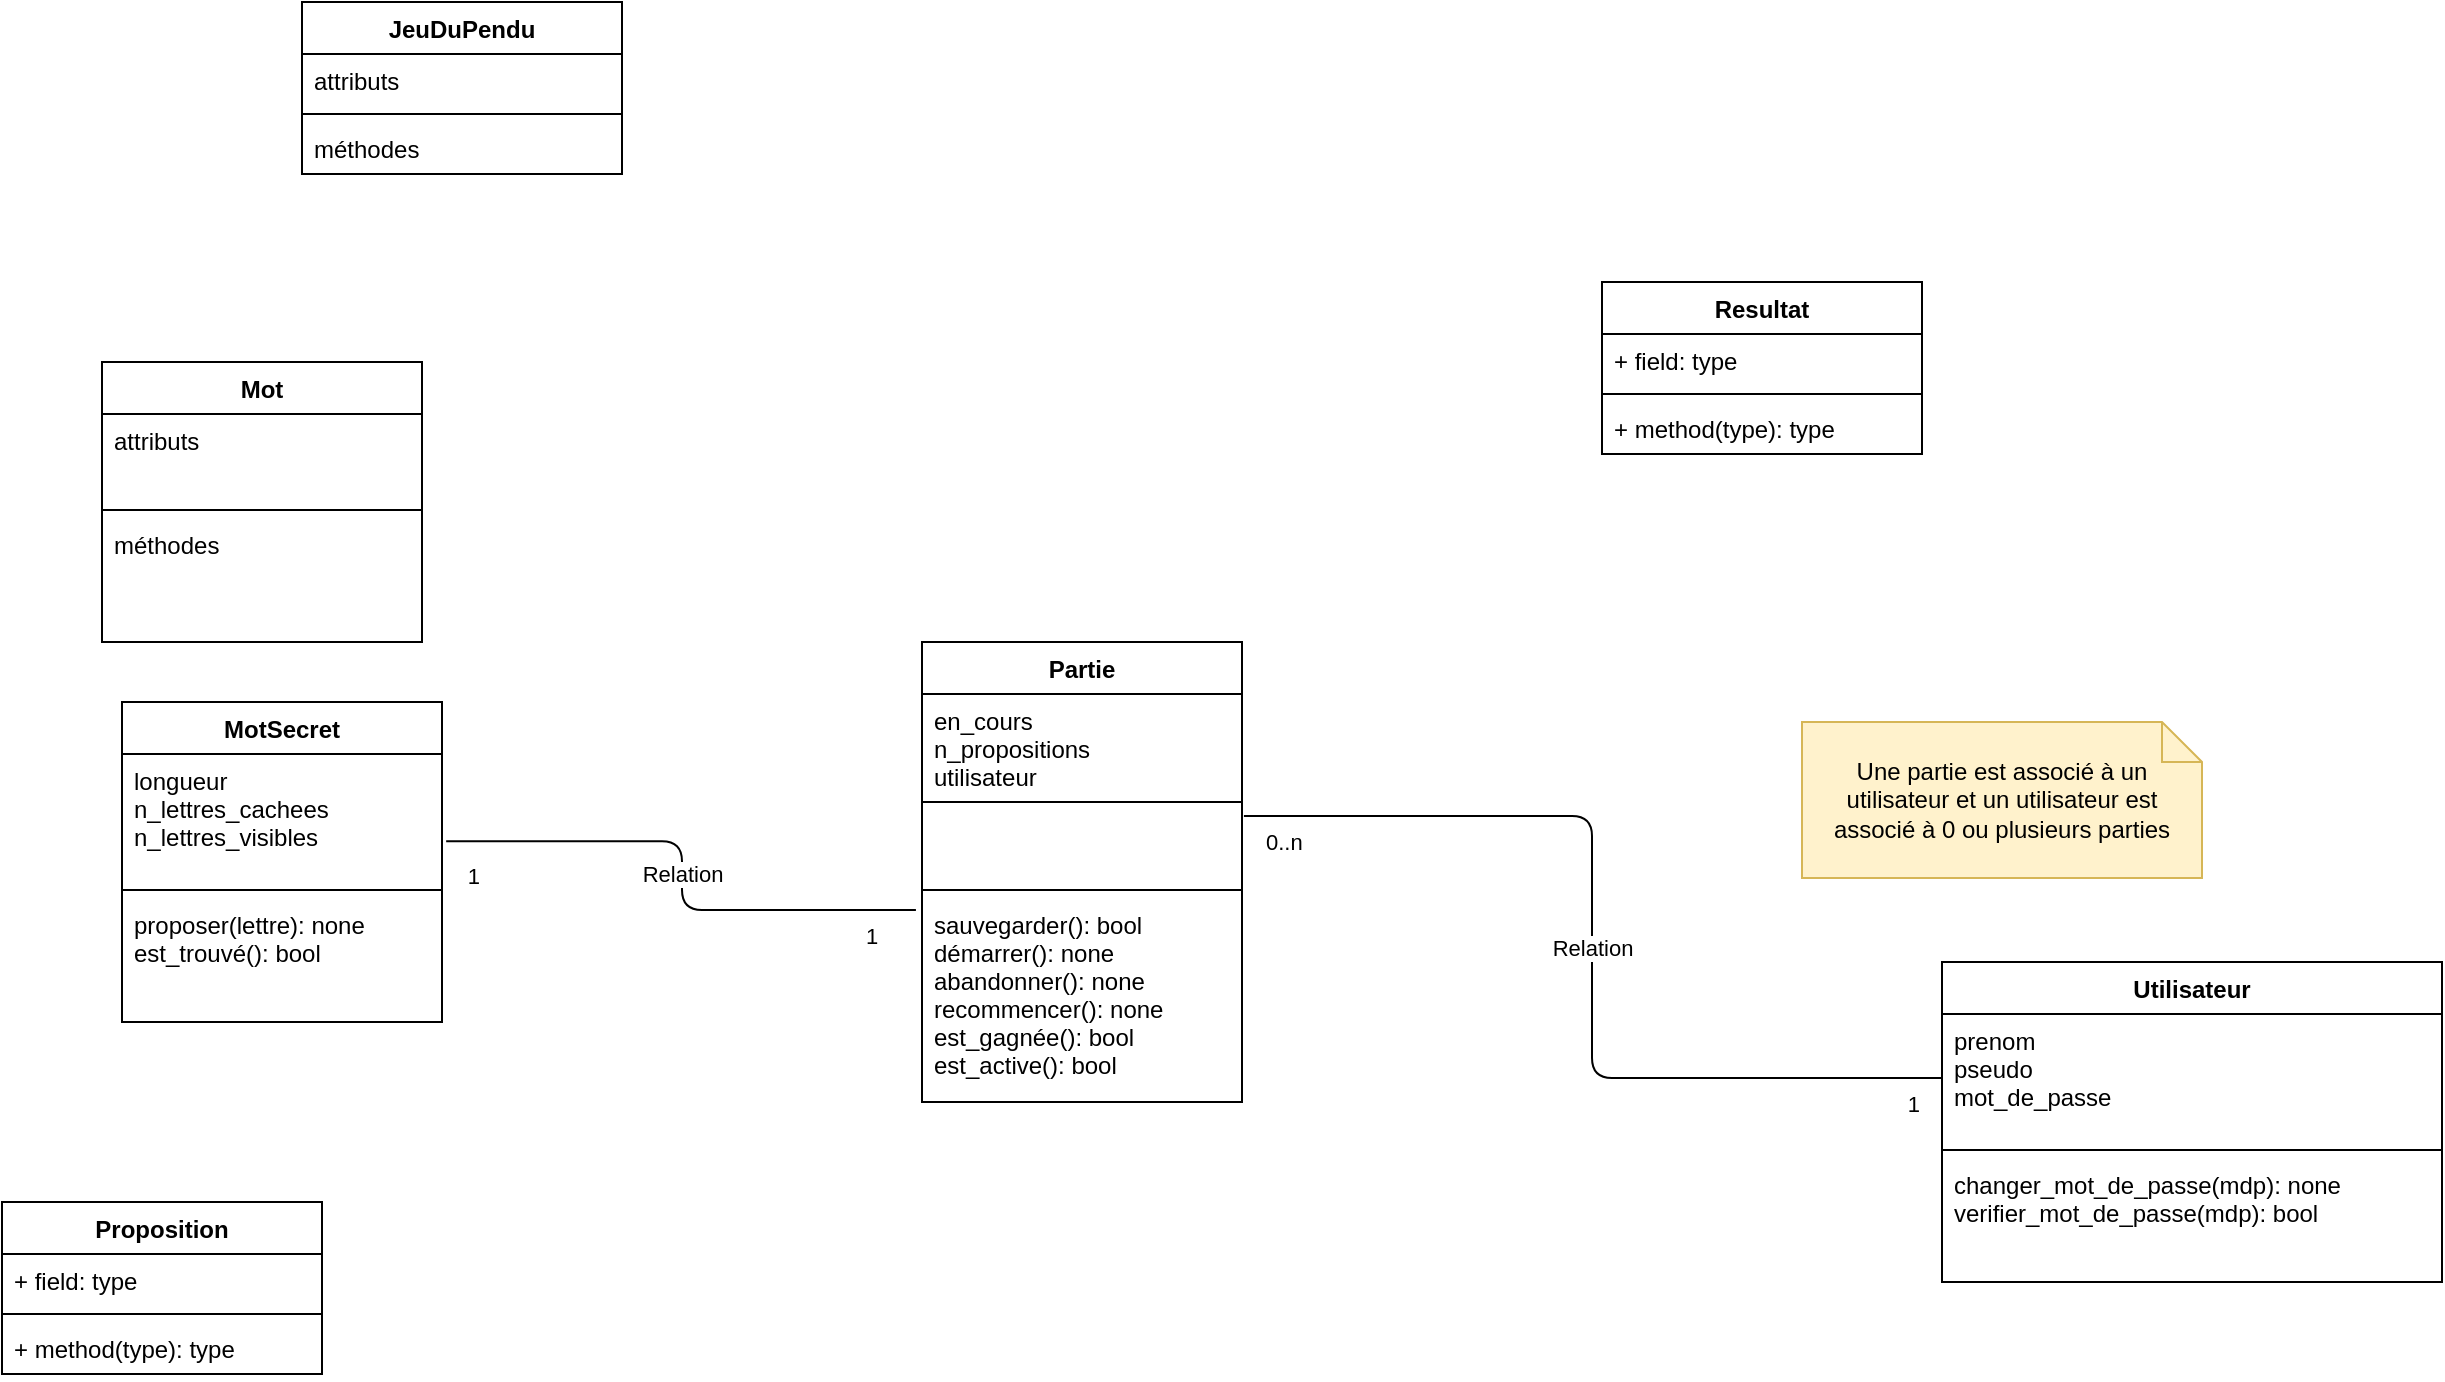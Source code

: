<mxfile version="14.5.1" type="device"><diagram id="PwZY4swJ5VlieAo767hy" name="Page-1"><mxGraphModel dx="1411" dy="822" grid="1" gridSize="10" guides="1" tooltips="1" connect="1" arrows="1" fold="1" page="1" pageScale="1" pageWidth="827" pageHeight="1169" math="0" shadow="0"><root><mxCell id="0"/><mxCell id="1" parent="0"/><mxCell id="l70F4VhbObhxvsHXcnZR-1" value="Resultat" style="swimlane;fontStyle=1;align=center;verticalAlign=top;childLayout=stackLayout;horizontal=1;startSize=26;horizontalStack=0;resizeParent=1;resizeParentMax=0;resizeLast=0;collapsible=1;marginBottom=0;" vertex="1" parent="1"><mxGeometry x="900" y="150" width="160" height="86" as="geometry"/></mxCell><mxCell id="l70F4VhbObhxvsHXcnZR-2" value="+ field: type" style="text;strokeColor=none;fillColor=none;align=left;verticalAlign=top;spacingLeft=4;spacingRight=4;overflow=hidden;rotatable=0;points=[[0,0.5],[1,0.5]];portConstraint=eastwest;" vertex="1" parent="l70F4VhbObhxvsHXcnZR-1"><mxGeometry y="26" width="160" height="26" as="geometry"/></mxCell><mxCell id="l70F4VhbObhxvsHXcnZR-3" value="" style="line;strokeWidth=1;fillColor=none;align=left;verticalAlign=middle;spacingTop=-1;spacingLeft=3;spacingRight=3;rotatable=0;labelPosition=right;points=[];portConstraint=eastwest;" vertex="1" parent="l70F4VhbObhxvsHXcnZR-1"><mxGeometry y="52" width="160" height="8" as="geometry"/></mxCell><mxCell id="l70F4VhbObhxvsHXcnZR-4" value="+ method(type): type" style="text;strokeColor=none;fillColor=none;align=left;verticalAlign=top;spacingLeft=4;spacingRight=4;overflow=hidden;rotatable=0;points=[[0,0.5],[1,0.5]];portConstraint=eastwest;" vertex="1" parent="l70F4VhbObhxvsHXcnZR-1"><mxGeometry y="60" width="160" height="26" as="geometry"/></mxCell><mxCell id="l70F4VhbObhxvsHXcnZR-5" value="Partie" style="swimlane;fontStyle=1;align=center;verticalAlign=top;childLayout=stackLayout;horizontal=1;startSize=26;horizontalStack=0;resizeParent=1;resizeParentMax=0;resizeLast=0;collapsible=1;marginBottom=0;" vertex="1" parent="1"><mxGeometry x="560" y="330" width="160" height="230" as="geometry"/></mxCell><mxCell id="l70F4VhbObhxvsHXcnZR-6" value="en_cours&#10;n_propositions&#10;utilisateur" style="text;strokeColor=none;fillColor=none;align=left;verticalAlign=top;spacingLeft=4;spacingRight=4;overflow=hidden;rotatable=0;points=[[0,0.5],[1,0.5]];portConstraint=eastwest;" vertex="1" parent="l70F4VhbObhxvsHXcnZR-5"><mxGeometry y="26" width="160" height="94" as="geometry"/></mxCell><mxCell id="l70F4VhbObhxvsHXcnZR-7" value="" style="line;strokeWidth=1;fillColor=none;align=left;verticalAlign=middle;spacingTop=-1;spacingLeft=3;spacingRight=3;rotatable=0;labelPosition=right;points=[];portConstraint=eastwest;" vertex="1" parent="l70F4VhbObhxvsHXcnZR-5"><mxGeometry y="120" width="160" height="8" as="geometry"/></mxCell><mxCell id="l70F4VhbObhxvsHXcnZR-8" value="sauvegarder(): bool&#10;démarrer(): none&#10;abandonner(): none&#10;recommencer(): none&#10;est_gagnée(): bool&#10;est_active(): bool" style="text;strokeColor=none;fillColor=none;align=left;verticalAlign=top;spacingLeft=4;spacingRight=4;overflow=hidden;rotatable=0;points=[[0,0.5],[1,0.5]];portConstraint=eastwest;" vertex="1" parent="l70F4VhbObhxvsHXcnZR-5"><mxGeometry y="128" width="160" height="102" as="geometry"/></mxCell><mxCell id="l70F4VhbObhxvsHXcnZR-9" value="Utilisateur" style="swimlane;fontStyle=1;align=center;verticalAlign=top;childLayout=stackLayout;horizontal=1;startSize=26;horizontalStack=0;resizeParent=1;resizeParentMax=0;resizeLast=0;collapsible=1;marginBottom=0;" vertex="1" parent="1"><mxGeometry x="1070" y="490" width="250" height="160" as="geometry"/></mxCell><mxCell id="l70F4VhbObhxvsHXcnZR-10" value="prenom&#10;pseudo&#10;mot_de_passe" style="text;strokeColor=none;fillColor=none;align=left;verticalAlign=top;spacingLeft=4;spacingRight=4;overflow=hidden;rotatable=0;points=[[0,0.5],[1,0.5]];portConstraint=eastwest;" vertex="1" parent="l70F4VhbObhxvsHXcnZR-9"><mxGeometry y="26" width="250" height="64" as="geometry"/></mxCell><mxCell id="l70F4VhbObhxvsHXcnZR-11" value="" style="line;strokeWidth=1;fillColor=none;align=left;verticalAlign=middle;spacingTop=-1;spacingLeft=3;spacingRight=3;rotatable=0;labelPosition=right;points=[];portConstraint=eastwest;" vertex="1" parent="l70F4VhbObhxvsHXcnZR-9"><mxGeometry y="90" width="250" height="8" as="geometry"/></mxCell><mxCell id="l70F4VhbObhxvsHXcnZR-12" value="changer_mot_de_passe(mdp): none&#10;verifier_mot_de_passe(mdp): bool" style="text;strokeColor=none;fillColor=none;align=left;verticalAlign=top;spacingLeft=4;spacingRight=4;overflow=hidden;rotatable=0;points=[[0,0.5],[1,0.5]];portConstraint=eastwest;" vertex="1" parent="l70F4VhbObhxvsHXcnZR-9"><mxGeometry y="98" width="250" height="62" as="geometry"/></mxCell><mxCell id="l70F4VhbObhxvsHXcnZR-13" value="Proposition" style="swimlane;fontStyle=1;align=center;verticalAlign=top;childLayout=stackLayout;horizontal=1;startSize=26;horizontalStack=0;resizeParent=1;resizeParentMax=0;resizeLast=0;collapsible=1;marginBottom=0;" vertex="1" parent="1"><mxGeometry x="100" y="610" width="160" height="86" as="geometry"/></mxCell><mxCell id="l70F4VhbObhxvsHXcnZR-14" value="+ field: type" style="text;strokeColor=none;fillColor=none;align=left;verticalAlign=top;spacingLeft=4;spacingRight=4;overflow=hidden;rotatable=0;points=[[0,0.5],[1,0.5]];portConstraint=eastwest;" vertex="1" parent="l70F4VhbObhxvsHXcnZR-13"><mxGeometry y="26" width="160" height="26" as="geometry"/></mxCell><mxCell id="l70F4VhbObhxvsHXcnZR-15" value="" style="line;strokeWidth=1;fillColor=none;align=left;verticalAlign=middle;spacingTop=-1;spacingLeft=3;spacingRight=3;rotatable=0;labelPosition=right;points=[];portConstraint=eastwest;" vertex="1" parent="l70F4VhbObhxvsHXcnZR-13"><mxGeometry y="52" width="160" height="8" as="geometry"/></mxCell><mxCell id="l70F4VhbObhxvsHXcnZR-16" value="+ method(type): type" style="text;strokeColor=none;fillColor=none;align=left;verticalAlign=top;spacingLeft=4;spacingRight=4;overflow=hidden;rotatable=0;points=[[0,0.5],[1,0.5]];portConstraint=eastwest;" vertex="1" parent="l70F4VhbObhxvsHXcnZR-13"><mxGeometry y="60" width="160" height="26" as="geometry"/></mxCell><mxCell id="l70F4VhbObhxvsHXcnZR-17" value="JeuDuPendu" style="swimlane;fontStyle=1;align=center;verticalAlign=top;childLayout=stackLayout;horizontal=1;startSize=26;horizontalStack=0;resizeParent=1;resizeParentMax=0;resizeLast=0;collapsible=1;marginBottom=0;" vertex="1" parent="1"><mxGeometry x="250" y="10" width="160" height="86" as="geometry"/></mxCell><mxCell id="l70F4VhbObhxvsHXcnZR-18" value="attributs" style="text;strokeColor=none;fillColor=none;align=left;verticalAlign=top;spacingLeft=4;spacingRight=4;overflow=hidden;rotatable=0;points=[[0,0.5],[1,0.5]];portConstraint=eastwest;" vertex="1" parent="l70F4VhbObhxvsHXcnZR-17"><mxGeometry y="26" width="160" height="26" as="geometry"/></mxCell><mxCell id="l70F4VhbObhxvsHXcnZR-19" value="" style="line;strokeWidth=1;fillColor=none;align=left;verticalAlign=middle;spacingTop=-1;spacingLeft=3;spacingRight=3;rotatable=0;labelPosition=right;points=[];portConstraint=eastwest;" vertex="1" parent="l70F4VhbObhxvsHXcnZR-17"><mxGeometry y="52" width="160" height="8" as="geometry"/></mxCell><mxCell id="l70F4VhbObhxvsHXcnZR-20" value="méthodes" style="text;strokeColor=none;fillColor=none;align=left;verticalAlign=top;spacingLeft=4;spacingRight=4;overflow=hidden;rotatable=0;points=[[0,0.5],[1,0.5]];portConstraint=eastwest;" vertex="1" parent="l70F4VhbObhxvsHXcnZR-17"><mxGeometry y="60" width="160" height="26" as="geometry"/></mxCell><mxCell id="l70F4VhbObhxvsHXcnZR-21" value="MotSecret" style="swimlane;fontStyle=1;align=center;verticalAlign=top;childLayout=stackLayout;horizontal=1;startSize=26;horizontalStack=0;resizeParent=1;resizeParentMax=0;resizeLast=0;collapsible=1;marginBottom=0;" vertex="1" parent="1"><mxGeometry x="160" y="360" width="160" height="160" as="geometry"/></mxCell><mxCell id="l70F4VhbObhxvsHXcnZR-22" value="longueur&#10;n_lettres_cachees&#10;n_lettres_visibles" style="text;strokeColor=none;fillColor=none;align=left;verticalAlign=top;spacingLeft=4;spacingRight=4;overflow=hidden;rotatable=0;points=[[0,0.5],[1,0.5]];portConstraint=eastwest;" vertex="1" parent="l70F4VhbObhxvsHXcnZR-21"><mxGeometry y="26" width="160" height="64" as="geometry"/></mxCell><mxCell id="l70F4VhbObhxvsHXcnZR-23" value="" style="line;strokeWidth=1;fillColor=none;align=left;verticalAlign=middle;spacingTop=-1;spacingLeft=3;spacingRight=3;rotatable=0;labelPosition=right;points=[];portConstraint=eastwest;" vertex="1" parent="l70F4VhbObhxvsHXcnZR-21"><mxGeometry y="90" width="160" height="8" as="geometry"/></mxCell><mxCell id="l70F4VhbObhxvsHXcnZR-24" value="proposer(lettre): none&#10;est_trouvé(): bool" style="text;strokeColor=none;fillColor=none;align=left;verticalAlign=top;spacingLeft=4;spacingRight=4;overflow=hidden;rotatable=0;points=[[0,0.5],[1,0.5]];portConstraint=eastwest;" vertex="1" parent="l70F4VhbObhxvsHXcnZR-21"><mxGeometry y="98" width="160" height="62" as="geometry"/></mxCell><mxCell id="l70F4VhbObhxvsHXcnZR-30" value="Relation" style="endArrow=none;html=1;endSize=12;startArrow=none;startSize=14;startFill=0;edgeStyle=orthogonalEdgeStyle;exitX=1.006;exitY=0.649;exitDx=0;exitDy=0;exitPerimeter=0;entryX=0;entryY=0.5;entryDx=0;entryDy=0;endFill=0;" edge="1" parent="1" source="l70F4VhbObhxvsHXcnZR-6" target="l70F4VhbObhxvsHXcnZR-10"><mxGeometry relative="1" as="geometry"><mxPoint x="310" y="610" as="sourcePoint"/><mxPoint x="470" y="610" as="targetPoint"/></mxGeometry></mxCell><mxCell id="l70F4VhbObhxvsHXcnZR-31" value="0..n" style="edgeLabel;resizable=0;html=1;align=left;verticalAlign=top;" connectable="0" vertex="1" parent="l70F4VhbObhxvsHXcnZR-30"><mxGeometry x="-1" relative="1" as="geometry"><mxPoint x="9.04" as="offset"/></mxGeometry></mxCell><mxCell id="l70F4VhbObhxvsHXcnZR-32" value="1" style="edgeLabel;resizable=0;html=1;align=right;verticalAlign=top;" connectable="0" vertex="1" parent="l70F4VhbObhxvsHXcnZR-30"><mxGeometry x="1" relative="1" as="geometry"><mxPoint x="-9.96" as="offset"/></mxGeometry></mxCell><mxCell id="l70F4VhbObhxvsHXcnZR-34" value="" style="endArrow=none;html=1;rounded=0;" edge="1" parent="1"><mxGeometry relative="1" as="geometry"><mxPoint x="560" y="410" as="sourcePoint"/><mxPoint x="720" y="410" as="targetPoint"/></mxGeometry></mxCell><mxCell id="l70F4VhbObhxvsHXcnZR-38" value="Relation" style="endArrow=none;html=1;endSize=12;startArrow=none;startSize=14;startFill=0;edgeStyle=orthogonalEdgeStyle;entryX=1.013;entryY=0.682;entryDx=0;entryDy=0;exitX=-0.019;exitY=0.059;exitDx=0;exitDy=0;exitPerimeter=0;entryPerimeter=0;endFill=0;" edge="1" parent="1" source="l70F4VhbObhxvsHXcnZR-8" target="l70F4VhbObhxvsHXcnZR-22"><mxGeometry relative="1" as="geometry"><mxPoint x="570" y="642.954" as="sourcePoint"/><mxPoint x="340" y="550" as="targetPoint"/></mxGeometry></mxCell><mxCell id="l70F4VhbObhxvsHXcnZR-39" value="1" style="edgeLabel;resizable=0;html=1;align=left;verticalAlign=top;" connectable="0" vertex="1" parent="l70F4VhbObhxvsHXcnZR-38"><mxGeometry x="-1" relative="1" as="geometry"><mxPoint x="-26.96" as="offset"/></mxGeometry></mxCell><mxCell id="l70F4VhbObhxvsHXcnZR-40" value="1" style="edgeLabel;resizable=0;html=1;align=right;verticalAlign=top;" connectable="0" vertex="1" parent="l70F4VhbObhxvsHXcnZR-38"><mxGeometry x="1" relative="1" as="geometry"><mxPoint x="18.04" y="3.99" as="offset"/></mxGeometry></mxCell><mxCell id="l70F4VhbObhxvsHXcnZR-41" value="&lt;span&gt;Une partie est associé à un utilisateur et&amp;nbsp;&lt;/span&gt;&lt;span&gt;un utilisateur est associé à 0 ou plusieurs parties&lt;/span&gt;" style="shape=note;size=20;whiteSpace=wrap;html=1;fillColor=#fff2cc;strokeColor=#d6b656;" vertex="1" parent="1"><mxGeometry x="1000" y="370" width="200" height="78" as="geometry"/></mxCell><mxCell id="l70F4VhbObhxvsHXcnZR-42" value="Mot" style="swimlane;fontStyle=1;align=center;verticalAlign=top;childLayout=stackLayout;horizontal=1;startSize=26;horizontalStack=0;resizeParent=1;resizeParentMax=0;resizeLast=0;collapsible=1;marginBottom=0;" vertex="1" parent="1"><mxGeometry x="150" y="190" width="160" height="140" as="geometry"/></mxCell><mxCell id="l70F4VhbObhxvsHXcnZR-43" value="attributs" style="text;strokeColor=none;fillColor=none;align=left;verticalAlign=top;spacingLeft=4;spacingRight=4;overflow=hidden;rotatable=0;points=[[0,0.5],[1,0.5]];portConstraint=eastwest;" vertex="1" parent="l70F4VhbObhxvsHXcnZR-42"><mxGeometry y="26" width="160" height="44" as="geometry"/></mxCell><mxCell id="l70F4VhbObhxvsHXcnZR-44" value="" style="line;strokeWidth=1;fillColor=none;align=left;verticalAlign=middle;spacingTop=-1;spacingLeft=3;spacingRight=3;rotatable=0;labelPosition=right;points=[];portConstraint=eastwest;" vertex="1" parent="l70F4VhbObhxvsHXcnZR-42"><mxGeometry y="70" width="160" height="8" as="geometry"/></mxCell><mxCell id="l70F4VhbObhxvsHXcnZR-45" value="méthodes" style="text;strokeColor=none;fillColor=none;align=left;verticalAlign=top;spacingLeft=4;spacingRight=4;overflow=hidden;rotatable=0;points=[[0,0.5],[1,0.5]];portConstraint=eastwest;" vertex="1" parent="l70F4VhbObhxvsHXcnZR-42"><mxGeometry y="78" width="160" height="62" as="geometry"/></mxCell></root></mxGraphModel></diagram></mxfile>
